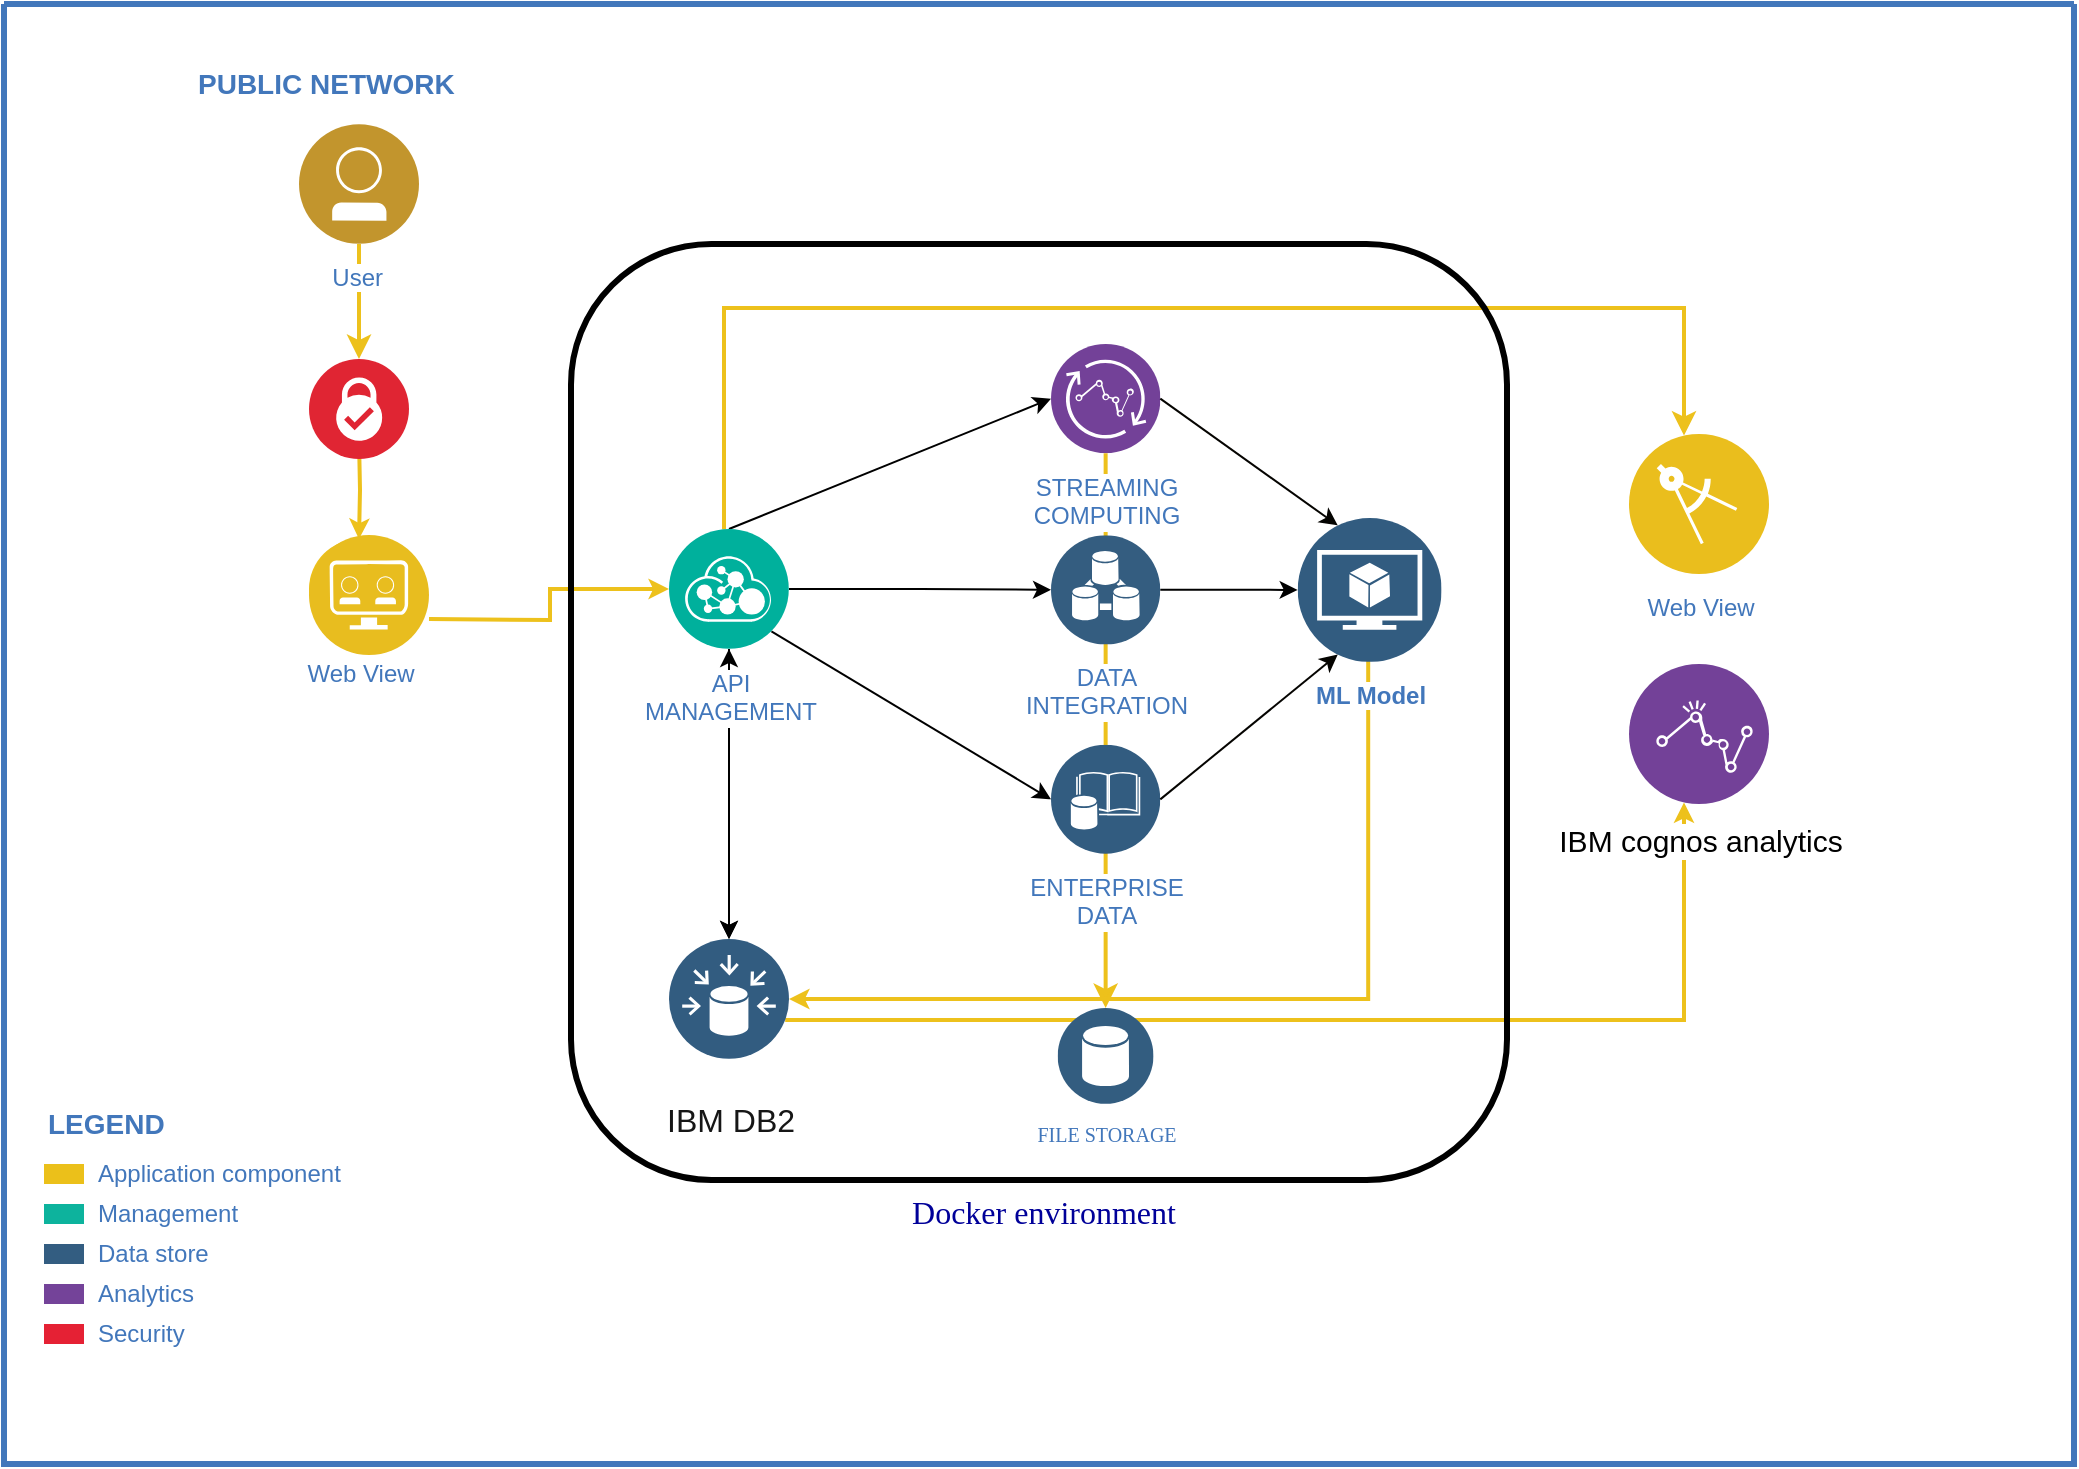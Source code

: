 <mxfile version="20.5.1" type="github">
  <diagram id="2f404044-711c-603c-8f00-f6bb4c023d3c" name="Page-1">
    <mxGraphModel dx="1369" dy="631" grid="1" gridSize="10" guides="1" tooltips="1" connect="1" arrows="1" fold="1" page="1" pageScale="1" pageWidth="1169" pageHeight="827" background="none" math="0" shadow="0">
      <root>
        <mxCell id="0" />
        <mxCell id="1" parent="0" />
        <mxCell id="21" value="" style="swimlane;shadow=0;strokeColor=#4277BB;fillColor=none;fontColor=#050401;align=left;startSize=0;collapsible=0;strokeWidth=3;labelBorderColor=default;" parent="1" vertex="1">
          <mxGeometry x="60" y="40" width="1035" height="730" as="geometry" />
        </mxCell>
        <mxCell id="uKJPWOqe56dpy3O789kY-211" style="edgeStyle=orthogonalEdgeStyle;rounded=0;orthogonalLoop=1;jettySize=auto;html=1;exitX=0.5;exitY=1;exitDx=0;exitDy=0;strokeColor=#EDC11C;strokeWidth=2;fontFamily=Verdana;fontSize=16;fontColor=#2D31BA;fillColor=#FFEB33;" parent="21" source="11" target="uKJPWOqe56dpy3O789kY-210" edge="1">
          <mxGeometry relative="1" as="geometry" />
        </mxCell>
        <mxCell id="22" value="PUBLIC NETWORK" style="text;html=1;align=left;verticalAlign=middle;fontColor=#4277BB;shadow=0;dashed=0;strokeColor=none;fillColor=none;labelBackgroundColor=none;fontStyle=1;fontSize=14;spacingLeft=5;" parent="21" vertex="1">
          <mxGeometry x="90" y="30" width="150" height="20" as="geometry" />
        </mxCell>
        <mxCell id="50" value="Application component" style="rounded=0;html=1;shadow=0;labelBackgroundColor=none;strokeColor=none;strokeWidth=2;fillColor=#EBC01A;gradientColor=none;fontSize=12;fontColor=#4277BB;align=left;labelPosition=right;verticalLabelPosition=middle;verticalAlign=middle;spacingLeft=5;" parent="21" vertex="1">
          <mxGeometry x="20" y="580" width="20" height="10" as="geometry" />
        </mxCell>
        <mxCell id="52" value="Management" style="rounded=0;html=1;shadow=0;labelBackgroundColor=none;strokeColor=none;strokeWidth=2;fillColor=#0DB39D;gradientColor=none;fontSize=12;fontColor=#4277BB;align=left;labelPosition=right;verticalLabelPosition=middle;verticalAlign=middle;spacingLeft=5;" parent="21" vertex="1">
          <mxGeometry x="20" y="600" width="20" height="10" as="geometry" />
        </mxCell>
        <mxCell id="53" value="Data store" style="rounded=0;html=1;shadow=0;labelBackgroundColor=none;strokeColor=none;strokeWidth=2;fillColor=#335D81;gradientColor=none;fontSize=12;fontColor=#4277BB;align=left;labelPosition=right;verticalLabelPosition=middle;verticalAlign=middle;spacingLeft=5;" parent="21" vertex="1">
          <mxGeometry x="20" y="620" width="20" height="10" as="geometry" />
        </mxCell>
        <mxCell id="54" value="Analytics" style="rounded=0;html=1;shadow=0;labelBackgroundColor=none;strokeColor=none;strokeWidth=2;fillColor=#744399;gradientColor=none;fontSize=12;fontColor=#4277BB;align=left;labelPosition=right;verticalLabelPosition=middle;verticalAlign=middle;spacingLeft=5;" parent="21" vertex="1">
          <mxGeometry x="20" y="640" width="20" height="10" as="geometry" />
        </mxCell>
        <mxCell id="56" value="Security" style="rounded=0;html=1;shadow=0;labelBackgroundColor=none;strokeColor=none;strokeWidth=2;fillColor=#E52134;gradientColor=none;fontSize=12;fontColor=#4277BB;align=left;labelPosition=right;verticalLabelPosition=middle;verticalAlign=middle;spacingLeft=5;" parent="21" vertex="1">
          <mxGeometry x="20" y="660" width="20" height="10" as="geometry" />
        </mxCell>
        <mxCell id="59" value="LEGEND" style="text;html=1;align=left;verticalAlign=middle;fontColor=#4277BB;shadow=0;dashed=0;strokeColor=none;fillColor=none;labelBackgroundColor=none;fontStyle=1;fontSize=14;spacingLeft=0;" parent="21" vertex="1">
          <mxGeometry x="20" y="550" width="150" height="20" as="geometry" />
        </mxCell>
        <mxCell id="uKJPWOqe56dpy3O789kY-122" style="edgeStyle=orthogonalEdgeStyle;rounded=0;orthogonalLoop=1;jettySize=auto;html=1;strokeColor=#EDC11C;fontFamily=Helvetica;fontSize=18;fillColor=#FFEB33;strokeWidth=2;" parent="21" source="6" target="15" edge="1">
          <mxGeometry relative="1" as="geometry">
            <Array as="points">
              <mxPoint x="360" y="152" />
              <mxPoint x="840" y="152" />
            </Array>
          </mxGeometry>
        </mxCell>
        <mxCell id="uKJPWOqe56dpy3O789kY-127" value="" style="edgeStyle=orthogonalEdgeStyle;rounded=0;html=1;labelBackgroundColor=#ffffff;jettySize=auto;orthogonalLoop=1;strokeColor=#EDC11C;fontColor=#000000;startArrow=classic;startFill=1;strokeWidth=2;endSize=4;startSize=4;endArrow=none;" parent="21" source="uKJPWOqe56dpy3O789kY-105" target="4" edge="1">
          <mxGeometry relative="1" as="geometry">
            <mxPoint x="402.5" y="507.5" as="sourcePoint" />
            <mxPoint x="395.5" y="507.5" as="targetPoint" />
            <Array as="points">
              <mxPoint x="840" y="508" />
            </Array>
          </mxGeometry>
        </mxCell>
        <mxCell id="23" style="edgeStyle=orthogonalEdgeStyle;rounded=0;html=1;labelBackgroundColor=#ffffff;jettySize=auto;orthogonalLoop=1;strokeColor=#EDC11C;fontColor=#000000;startArrow=none;startFill=1;strokeWidth=2;endSize=4;startSize=4;" parent="21" target="3" edge="1">
          <mxGeometry relative="1" as="geometry">
            <mxPoint x="177.5" y="217.5" as="sourcePoint" />
          </mxGeometry>
        </mxCell>
        <mxCell id="3" value="Web View" style="aspect=fixed;perimeter=ellipsePerimeter;html=1;align=center;shadow=0;dashed=0;image;image=img/lib/ibm/applications/saas_applications.svg;strokeColor=#FF0000;fillColor=#FFFF66;gradientColor=none;fontColor=#4277BB;labelBackgroundColor=#ffffff;spacingTop=3;" parent="21" vertex="1">
          <mxGeometry x="152.5" y="267.5" width="50" height="50" as="geometry" />
        </mxCell>
        <mxCell id="4" value="&lt;h1 style=&quot;box-sizing: inherit; padding: 0px; border: 0px; margin: 0px; font-variant-numeric: inherit; font-variant-east-asian: inherit; font-weight: var(--cds-productive-heading-04-font-weight, 400); font-stretch: inherit; line-height: 2.25rem; vertical-align: baseline; letter-spacing: var(--cds-productive-heading-04-letter-spacing, 0); overflow: hidden; text-overflow: ellipsis; color: rgb(22, 22, 22);&quot; class=&quot;pal--page-header__title-text&quot;&gt;&lt;font style=&quot;font-size: 16px; line-height: 1.15;&quot;&gt;IBM DB2&lt;/font&gt;&lt;/h1&gt;" style="aspect=fixed;perimeter=ellipsePerimeter;html=1;align=center;shadow=0;dashed=0;image;image=img/lib/ibm/data/data_sources.svg;strokeColor=#FF0000;fillColor=#FFFF66;gradientColor=none;fontColor=#4277BB;labelBackgroundColor=#ffffff;spacingTop=3;" parent="21" vertex="1">
          <mxGeometry x="332.5" y="467.5" width="60" height="60" as="geometry" />
        </mxCell>
        <mxCell id="uKJPWOqe56dpy3O789kY-93" style="edgeStyle=orthogonalEdgeStyle;rounded=0;orthogonalLoop=1;jettySize=auto;html=1;" parent="21" source="6" target="12" edge="1">
          <mxGeometry relative="1" as="geometry" />
        </mxCell>
        <mxCell id="uKJPWOqe56dpy3O789kY-99" value="" style="edgeStyle=orthogonalEdgeStyle;rounded=0;orthogonalLoop=1;jettySize=auto;html=1;" parent="21" source="6" target="4" edge="1">
          <mxGeometry relative="1" as="geometry" />
        </mxCell>
        <mxCell id="uKJPWOqe56dpy3O789kY-97" value="" style="endArrow=classic;html=1;rounded=0;exitX=0.5;exitY=0;exitDx=0;exitDy=0;entryX=0;entryY=0.5;entryDx=0;entryDy=0;" parent="21" source="6" target="11" edge="1">
          <mxGeometry width="50" height="50" relative="1" as="geometry">
            <mxPoint x="582.5" y="327.5" as="sourcePoint" />
            <mxPoint x="632.5" y="277.5" as="targetPoint" />
          </mxGeometry>
        </mxCell>
        <mxCell id="uKJPWOqe56dpy3O789kY-98" value="" style="endArrow=classic;html=1;rounded=0;exitX=1;exitY=1;exitDx=0;exitDy=0;entryX=0;entryY=0.5;entryDx=0;entryDy=0;" parent="21" source="6" target="16" edge="1">
          <mxGeometry width="50" height="50" relative="1" as="geometry">
            <mxPoint x="372.5" y="272.5" as="sourcePoint" />
            <mxPoint x="533.5" y="197.5" as="targetPoint" />
          </mxGeometry>
        </mxCell>
        <mxCell id="uKJPWOqe56dpy3O789kY-100" value="" style="aspect=fixed;perimeter=ellipsePerimeter;html=1;align=center;shadow=0;dashed=0;fontColor=#4277BB;labelBackgroundColor=#ffffff;fontSize=12;spacingTop=3;image;image=img/lib/ibm/security/security_services.svg;" parent="21" vertex="1">
          <mxGeometry x="152.5" y="177.5" width="50" height="50" as="geometry" />
        </mxCell>
        <mxCell id="uKJPWOqe56dpy3O789kY-110" value="" style="edgeStyle=orthogonalEdgeStyle;rounded=0;html=1;labelBackgroundColor=#ffffff;jettySize=auto;orthogonalLoop=1;strokeColor=#EDC11C;fontColor=#000000;startArrow=classic;startFill=1;strokeWidth=2;endSize=4;startSize=4;endArrow=none;exitX=1;exitY=0.5;exitDx=0;exitDy=0;entryX=0.56;entryY=0.425;entryDx=0;entryDy=0;entryPerimeter=0;" parent="21" source="4" edge="1">
          <mxGeometry relative="1" as="geometry">
            <mxPoint x="402.5" y="547.44" as="sourcePoint" />
            <mxPoint x="682.1" y="317.75" as="targetPoint" />
            <Array as="points">
              <mxPoint x="682.5" y="497.5" />
            </Array>
          </mxGeometry>
        </mxCell>
        <mxCell id="uKJPWOqe56dpy3O789kY-62" value="&lt;b&gt;ML Model&lt;/b&gt;" style="aspect=fixed;perimeter=ellipsePerimeter;html=1;align=center;shadow=0;dashed=0;fontColor=#4277BB;labelBackgroundColor=#ffffff;fontSize=12;spacingTop=3;image;image=img/lib/ibm/data/model.svg;" parent="21" vertex="1">
          <mxGeometry x="646.85" y="257.01" width="71.88" height="71.88" as="geometry" />
        </mxCell>
        <mxCell id="uKJPWOqe56dpy3O789kY-84" value="" style="group" parent="21" vertex="1" connectable="0">
          <mxGeometry x="523.5" y="170" width="146.5" height="307.5" as="geometry" />
        </mxCell>
        <mxCell id="11" value="STREAMING&lt;div&gt;COMPUTING&lt;/div&gt;" style="aspect=fixed;perimeter=ellipsePerimeter;html=1;align=center;shadow=0;dashed=0;image;image=img/lib/ibm/analytics/streaming_computing.svg;strokeColor=#FF0000;fillColor=#000099;gradientColor=none;fontColor=#4277BB;labelBackgroundColor=#ffffff;spacingTop=3;" parent="uKJPWOqe56dpy3O789kY-84" vertex="1">
          <mxGeometry width="54.643" height="54.643" as="geometry" />
        </mxCell>
        <mxCell id="12" value="DATA&lt;div&gt;INTEGRATION&lt;/div&gt;" style="aspect=fixed;perimeter=ellipsePerimeter;html=1;align=center;shadow=0;dashed=0;image;image=img/lib/ibm/data/device_registry.svg;strokeColor=#FF0000;fillColor=#FFFF66;gradientColor=none;fontColor=#4277BB;labelBackgroundColor=#ffffff;spacingTop=3;" parent="uKJPWOqe56dpy3O789kY-84" vertex="1">
          <mxGeometry y="95.625" width="54.643" height="54.643" as="geometry" />
        </mxCell>
        <mxCell id="16" value="ENTERPRISE&lt;div&gt;DATA&lt;/div&gt;" style="aspect=fixed;perimeter=ellipsePerimeter;html=1;align=center;shadow=0;dashed=0;image;image=img/lib/ibm/data/enterprise_data.svg;strokeColor=#FF0000;fillColor=#FFFF66;gradientColor=none;fontColor=#4277BB;labelBackgroundColor=#ffffff;spacingTop=3;" parent="uKJPWOqe56dpy3O789kY-84" vertex="1">
          <mxGeometry y="200.357" width="54.643" height="54.643" as="geometry" />
        </mxCell>
        <mxCell id="uKJPWOqe56dpy3O789kY-86" value="" style="edgeStyle=orthogonalEdgeStyle;rounded=0;orthogonalLoop=1;jettySize=auto;html=1;" parent="21" source="12" target="uKJPWOqe56dpy3O789kY-62" edge="1">
          <mxGeometry relative="1" as="geometry" />
        </mxCell>
        <mxCell id="uKJPWOqe56dpy3O789kY-115" value="" style="endArrow=classic;html=1;rounded=0;strokeColor=#050401;fontFamily=Helvetica;fontSize=18;fillColor=#FFEB33;exitX=1;exitY=0.5;exitDx=0;exitDy=0;entryX=0.25;entryY=1;entryDx=0;entryDy=0;" parent="21" source="16" target="uKJPWOqe56dpy3O789kY-62" edge="1">
          <mxGeometry width="50" height="50" relative="1" as="geometry">
            <mxPoint x="592.5" y="417.5" as="sourcePoint" />
            <mxPoint x="642.5" y="367.5" as="targetPoint" />
          </mxGeometry>
        </mxCell>
        <mxCell id="uKJPWOqe56dpy3O789kY-116" value="" style="endArrow=classic;html=1;rounded=0;strokeColor=#050401;fontFamily=Helvetica;fontSize=18;fillColor=#FFEB33;exitX=1;exitY=0.5;exitDx=0;exitDy=0;entryX=0.25;entryY=0;entryDx=0;entryDy=0;" parent="21" source="11" target="uKJPWOqe56dpy3O789kY-62" edge="1">
          <mxGeometry width="50" height="50" relative="1" as="geometry">
            <mxPoint x="632.5" y="227.5" as="sourcePoint" />
            <mxPoint x="682.5" y="177.5" as="targetPoint" />
          </mxGeometry>
        </mxCell>
        <mxCell id="uKJPWOqe56dpy3O789kY-118" value="" style="aspect=fixed;perimeter=ellipsePerimeter;html=1;align=center;shadow=0;dashed=0;fontColor=#4277BB;labelBackgroundColor=#ffffff;fontSize=12;spacingTop=3;image;image=img/lib/ibm/applications/api_developer_portal.svg;fontFamily=Helvetica;fillColor=#E9FF8F;" parent="21" vertex="1">
          <mxGeometry x="152.5" y="265.5" width="60" height="60" as="geometry" />
        </mxCell>
        <mxCell id="uKJPWOqe56dpy3O789kY-119" value="" style="edgeStyle=orthogonalEdgeStyle;rounded=0;html=1;labelBackgroundColor=#ffffff;jettySize=auto;orthogonalLoop=1;strokeColor=#EDC11C;fontColor=#000000;startArrow=classic;startFill=1;strokeWidth=2;endSize=4;startSize=4;endArrow=none;exitX=0;exitY=0.5;exitDx=0;exitDy=0;" parent="21" source="6" edge="1">
          <mxGeometry relative="1" as="geometry">
            <mxPoint x="322.5" y="307.5" as="sourcePoint" />
            <mxPoint x="212.5" y="307.5" as="targetPoint" />
            <Array as="points" />
          </mxGeometry>
        </mxCell>
        <mxCell id="uKJPWOqe56dpy3O789kY-123" value="" style="endArrow=classic;startArrow=classic;html=1;rounded=0;strokeColor=#000000;fontFamily=Helvetica;fontSize=18;fillColor=#FFEB33;entryX=0.5;entryY=1;entryDx=0;entryDy=0;exitX=0.5;exitY=0;exitDx=0;exitDy=0;" parent="21" source="4" target="6" edge="1">
          <mxGeometry width="50" height="50" relative="1" as="geometry">
            <mxPoint x="332.5" y="437.5" as="sourcePoint" />
            <mxPoint x="382.5" y="387.5" as="targetPoint" />
          </mxGeometry>
        </mxCell>
        <mxCell id="6" value="API&lt;div&gt;MANAGEMENT&lt;/div&gt;" style="aspect=fixed;perimeter=ellipsePerimeter;html=1;align=center;shadow=0;dashed=0;image;image=img/lib/ibm/management/api_management.svg;strokeColor=#FF0000;fillColor=#FFFF66;gradientColor=none;fontColor=#4277BB;labelBackgroundColor=#ffffff;spacingTop=3;" parent="21" vertex="1">
          <mxGeometry x="332.5" y="262.5" width="60" height="60" as="geometry" />
        </mxCell>
        <mxCell id="uKJPWOqe56dpy3O789kY-128" value="" style="group" parent="21" vertex="1" connectable="0">
          <mxGeometry x="812.5" y="215" width="70" height="210" as="geometry" />
        </mxCell>
        <mxCell id="15" value="Web View" style="aspect=fixed;perimeter=ellipsePerimeter;html=1;align=center;shadow=0;dashed=0;image;image=img/lib/ibm/applications/enterprise_applications.svg;strokeColor=#FF0000;fillColor=#FFFF66;gradientColor=none;fontColor=#4277BB;labelBackgroundColor=#ffffff;spacingTop=3;" parent="uKJPWOqe56dpy3O789kY-128" vertex="1">
          <mxGeometry width="70" height="70" as="geometry" />
        </mxCell>
        <mxCell id="uKJPWOqe56dpy3O789kY-105" value="&lt;font color=&quot;#000000&quot; style=&quot;font-size: 15px;&quot;&gt;IBM cognos analytics&lt;/font&gt;" style="aspect=fixed;perimeter=ellipsePerimeter;html=1;align=center;shadow=0;dashed=0;fontColor=#4277BB;labelBackgroundColor=#ffffff;fontSize=12;spacingTop=3;image;image=img/lib/ibm/analytics/analytics.svg;" parent="uKJPWOqe56dpy3O789kY-128" vertex="1">
          <mxGeometry y="115" width="70" height="70" as="geometry" />
        </mxCell>
        <mxCell id="uKJPWOqe56dpy3O789kY-166" style="edgeStyle=orthogonalEdgeStyle;rounded=0;orthogonalLoop=1;jettySize=auto;html=1;exitX=0.5;exitY=1;exitDx=0;exitDy=0;strokeColor=#EDC11C;strokeWidth=2;fontFamily=Verdana;fontSize=16;fontColor=#000000;fillColor=#FFEB33;" parent="uKJPWOqe56dpy3O789kY-128" source="uKJPWOqe56dpy3O789kY-105" target="uKJPWOqe56dpy3O789kY-105" edge="1">
          <mxGeometry relative="1" as="geometry" />
        </mxCell>
        <mxCell id="uKJPWOqe56dpy3O789kY-208" value="" style="edgeStyle=orthogonalEdgeStyle;rounded=0;orthogonalLoop=1;jettySize=auto;html=1;strokeColor=#EDC11C;strokeWidth=2;fontFamily=Verdana;fontSize=16;fontColor=#2D31BA;fillColor=#FFEB33;" parent="21" source="2" target="uKJPWOqe56dpy3O789kY-100" edge="1">
          <mxGeometry relative="1" as="geometry" />
        </mxCell>
        <mxCell id="2" value="User&amp;nbsp;" style="aspect=fixed;perimeter=ellipsePerimeter;html=1;align=center;shadow=0;dashed=0;image;image=img/lib/ibm/users/user.svg;strokeColor=#FF0000;fillColor=#FFFF66;gradientColor=none;fontColor=#4277BB;labelBackgroundColor=#ffffff;fontSize=12;spacingTop=3;" parent="21" vertex="1">
          <mxGeometry x="147.5" y="60" width="60" height="60" as="geometry" />
        </mxCell>
        <mxCell id="uKJPWOqe56dpy3O789kY-210" value="FILE STORAGE" style="aspect=fixed;perimeter=ellipsePerimeter;html=1;align=center;shadow=0;dashed=0;fontColor=#4277BB;labelBackgroundColor=#ffffff;fontSize=10;spacingTop=3;image;image=img/lib/ibm/data/data_services.svg;rounded=1;glass=1;labelBorderColor=none;fillStyle=auto;strokeWidth=3;fontFamily=Verdana;fillColor=#000099;gradientColor=none;" parent="21" vertex="1">
          <mxGeometry x="526.82" y="502" width="48" height="48" as="geometry" />
        </mxCell>
        <mxCell id="uKJPWOqe56dpy3O789kY-207" value="&amp;nbsp;Docker environment" style="whiteSpace=wrap;html=1;aspect=fixed;labelBorderColor=none;fillStyle=auto;fontFamily=Verdana;fontSize=16;fontColor=#000099;fillColor=none;gradientColor=none;glass=1;rounded=1;strokeWidth=3;labelPosition=center;verticalLabelPosition=bottom;align=center;verticalAlign=top;" parent="21" vertex="1">
          <mxGeometry x="283.5" y="120" width="468" height="468" as="geometry" />
        </mxCell>
      </root>
    </mxGraphModel>
  </diagram>
</mxfile>
